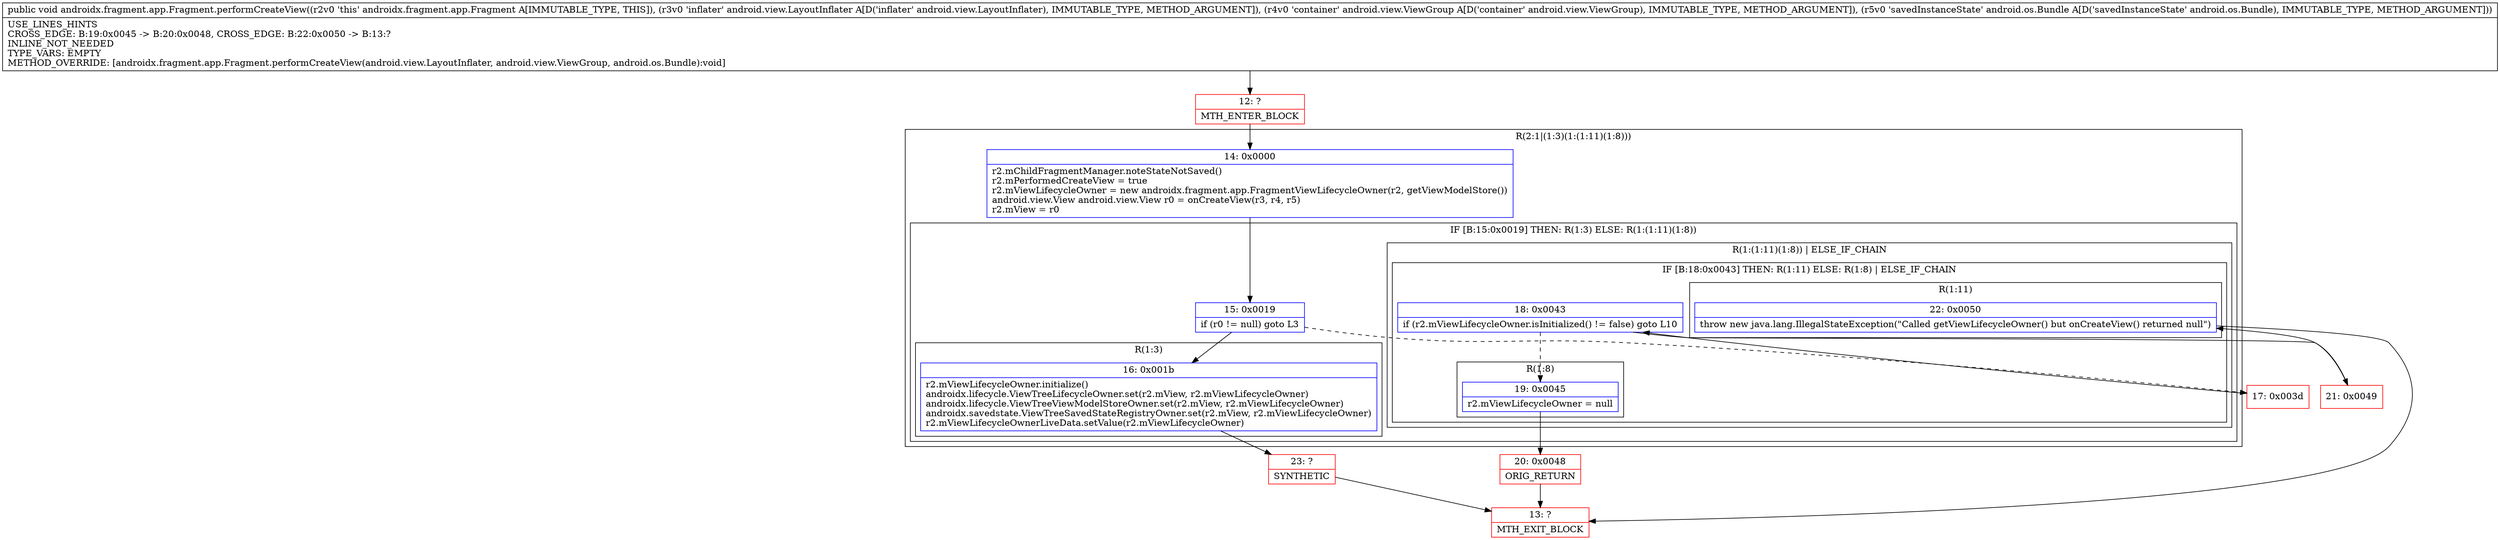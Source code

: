 digraph "CFG forandroidx.fragment.app.Fragment.performCreateView(Landroid\/view\/LayoutInflater;Landroid\/view\/ViewGroup;Landroid\/os\/Bundle;)V" {
subgraph cluster_Region_1361494160 {
label = "R(2:1|(1:3)(1:(1:11)(1:8)))";
node [shape=record,color=blue];
Node_14 [shape=record,label="{14\:\ 0x0000|r2.mChildFragmentManager.noteStateNotSaved()\lr2.mPerformedCreateView = true\lr2.mViewLifecycleOwner = new androidx.fragment.app.FragmentViewLifecycleOwner(r2, getViewModelStore())\landroid.view.View android.view.View r0 = onCreateView(r3, r4, r5)\lr2.mView = r0\l}"];
subgraph cluster_IfRegion_1737216422 {
label = "IF [B:15:0x0019] THEN: R(1:3) ELSE: R(1:(1:11)(1:8))";
node [shape=record,color=blue];
Node_15 [shape=record,label="{15\:\ 0x0019|if (r0 != null) goto L3\l}"];
subgraph cluster_Region_1147968865 {
label = "R(1:3)";
node [shape=record,color=blue];
Node_16 [shape=record,label="{16\:\ 0x001b|r2.mViewLifecycleOwner.initialize()\landroidx.lifecycle.ViewTreeLifecycleOwner.set(r2.mView, r2.mViewLifecycleOwner)\landroidx.lifecycle.ViewTreeViewModelStoreOwner.set(r2.mView, r2.mViewLifecycleOwner)\landroidx.savedstate.ViewTreeSavedStateRegistryOwner.set(r2.mView, r2.mViewLifecycleOwner)\lr2.mViewLifecycleOwnerLiveData.setValue(r2.mViewLifecycleOwner)\l}"];
}
subgraph cluster_Region_593793457 {
label = "R(1:(1:11)(1:8)) | ELSE_IF_CHAIN\l";
node [shape=record,color=blue];
subgraph cluster_IfRegion_75830454 {
label = "IF [B:18:0x0043] THEN: R(1:11) ELSE: R(1:8) | ELSE_IF_CHAIN\l";
node [shape=record,color=blue];
Node_18 [shape=record,label="{18\:\ 0x0043|if (r2.mViewLifecycleOwner.isInitialized() != false) goto L10\l}"];
subgraph cluster_Region_229157004 {
label = "R(1:11)";
node [shape=record,color=blue];
Node_22 [shape=record,label="{22\:\ 0x0050|throw new java.lang.IllegalStateException(\"Called getViewLifecycleOwner() but onCreateView() returned null\")\l}"];
}
subgraph cluster_Region_756001741 {
label = "R(1:8)";
node [shape=record,color=blue];
Node_19 [shape=record,label="{19\:\ 0x0045|r2.mViewLifecycleOwner = null\l}"];
}
}
}
}
}
Node_12 [shape=record,color=red,label="{12\:\ ?|MTH_ENTER_BLOCK\l}"];
Node_23 [shape=record,color=red,label="{23\:\ ?|SYNTHETIC\l}"];
Node_13 [shape=record,color=red,label="{13\:\ ?|MTH_EXIT_BLOCK\l}"];
Node_17 [shape=record,color=red,label="{17\:\ 0x003d}"];
Node_20 [shape=record,color=red,label="{20\:\ 0x0048|ORIG_RETURN\l}"];
Node_21 [shape=record,color=red,label="{21\:\ 0x0049}"];
MethodNode[shape=record,label="{public void androidx.fragment.app.Fragment.performCreateView((r2v0 'this' androidx.fragment.app.Fragment A[IMMUTABLE_TYPE, THIS]), (r3v0 'inflater' android.view.LayoutInflater A[D('inflater' android.view.LayoutInflater), IMMUTABLE_TYPE, METHOD_ARGUMENT]), (r4v0 'container' android.view.ViewGroup A[D('container' android.view.ViewGroup), IMMUTABLE_TYPE, METHOD_ARGUMENT]), (r5v0 'savedInstanceState' android.os.Bundle A[D('savedInstanceState' android.os.Bundle), IMMUTABLE_TYPE, METHOD_ARGUMENT]))  | USE_LINES_HINTS\lCROSS_EDGE: B:19:0x0045 \-\> B:20:0x0048, CROSS_EDGE: B:22:0x0050 \-\> B:13:?\lINLINE_NOT_NEEDED\lTYPE_VARS: EMPTY\lMETHOD_OVERRIDE: [androidx.fragment.app.Fragment.performCreateView(android.view.LayoutInflater, android.view.ViewGroup, android.os.Bundle):void]\l}"];
MethodNode -> Node_12;Node_14 -> Node_15;
Node_15 -> Node_16;
Node_15 -> Node_17[style=dashed];
Node_16 -> Node_23;
Node_18 -> Node_19[style=dashed];
Node_18 -> Node_21;
Node_22 -> Node_13;
Node_19 -> Node_20;
Node_12 -> Node_14;
Node_23 -> Node_13;
Node_17 -> Node_18;
Node_20 -> Node_13;
Node_21 -> Node_22;
}

